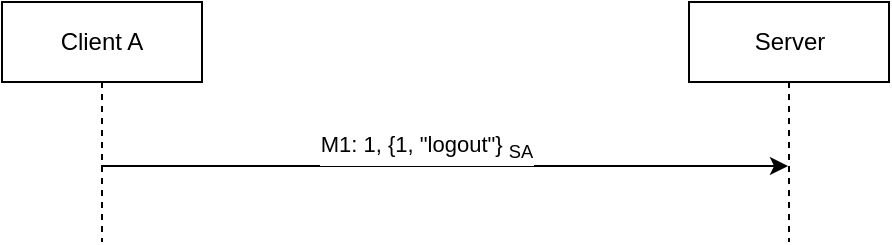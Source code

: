 <mxfile version="14.7.7" type="github"><diagram id="6ir-iUJybDonLYdV4ZPh" name="Page-1"><mxGraphModel dx="868" dy="460" grid="1" gridSize="10" guides="1" tooltips="1" connect="1" arrows="1" fold="1" page="1" pageScale="1" pageWidth="827" pageHeight="1169" math="0" shadow="0"><root><mxCell id="0"/><mxCell id="1" parent="0"/><mxCell id="FarxpKgZHKkkfBqwm3aO-5" value="Client A" style="shape=umlLifeline;perimeter=lifelinePerimeter;whiteSpace=wrap;html=1;container=1;collapsible=0;recursiveResize=0;outlineConnect=0;" parent="1" vertex="1"><mxGeometry x="20" y="30" width="100" height="120" as="geometry"/></mxCell><mxCell id="FarxpKgZHKkkfBqwm3aO-7" value="Server" style="shape=umlLifeline;perimeter=lifelinePerimeter;whiteSpace=wrap;html=1;container=1;collapsible=0;recursiveResize=0;outlineConnect=0;" parent="1" vertex="1"><mxGeometry x="363.5" y="30" width="100" height="120" as="geometry"/></mxCell><mxCell id="ew0XSLaMeLpF_alBr4-t-2" value="" style="endArrow=classic;html=1;" parent="1" edge="1"><mxGeometry width="50" height="50" relative="1" as="geometry"><mxPoint x="69.5" y="112" as="sourcePoint"/><mxPoint x="413" y="112" as="targetPoint"/></mxGeometry></mxCell><mxCell id="ew0XSLaMeLpF_alBr4-t-9" value="M1: 1, {1, &quot;logout&quot;} &lt;sub&gt;SA&lt;/sub&gt;" style="edgeLabel;html=1;align=center;verticalAlign=middle;resizable=0;points=[];" parent="ew0XSLaMeLpF_alBr4-t-2" vertex="1" connectable="0"><mxGeometry x="-0.06" y="-1" relative="1" as="geometry"><mxPoint x="1" y="-10" as="offset"/></mxGeometry></mxCell></root></mxGraphModel></diagram></mxfile>